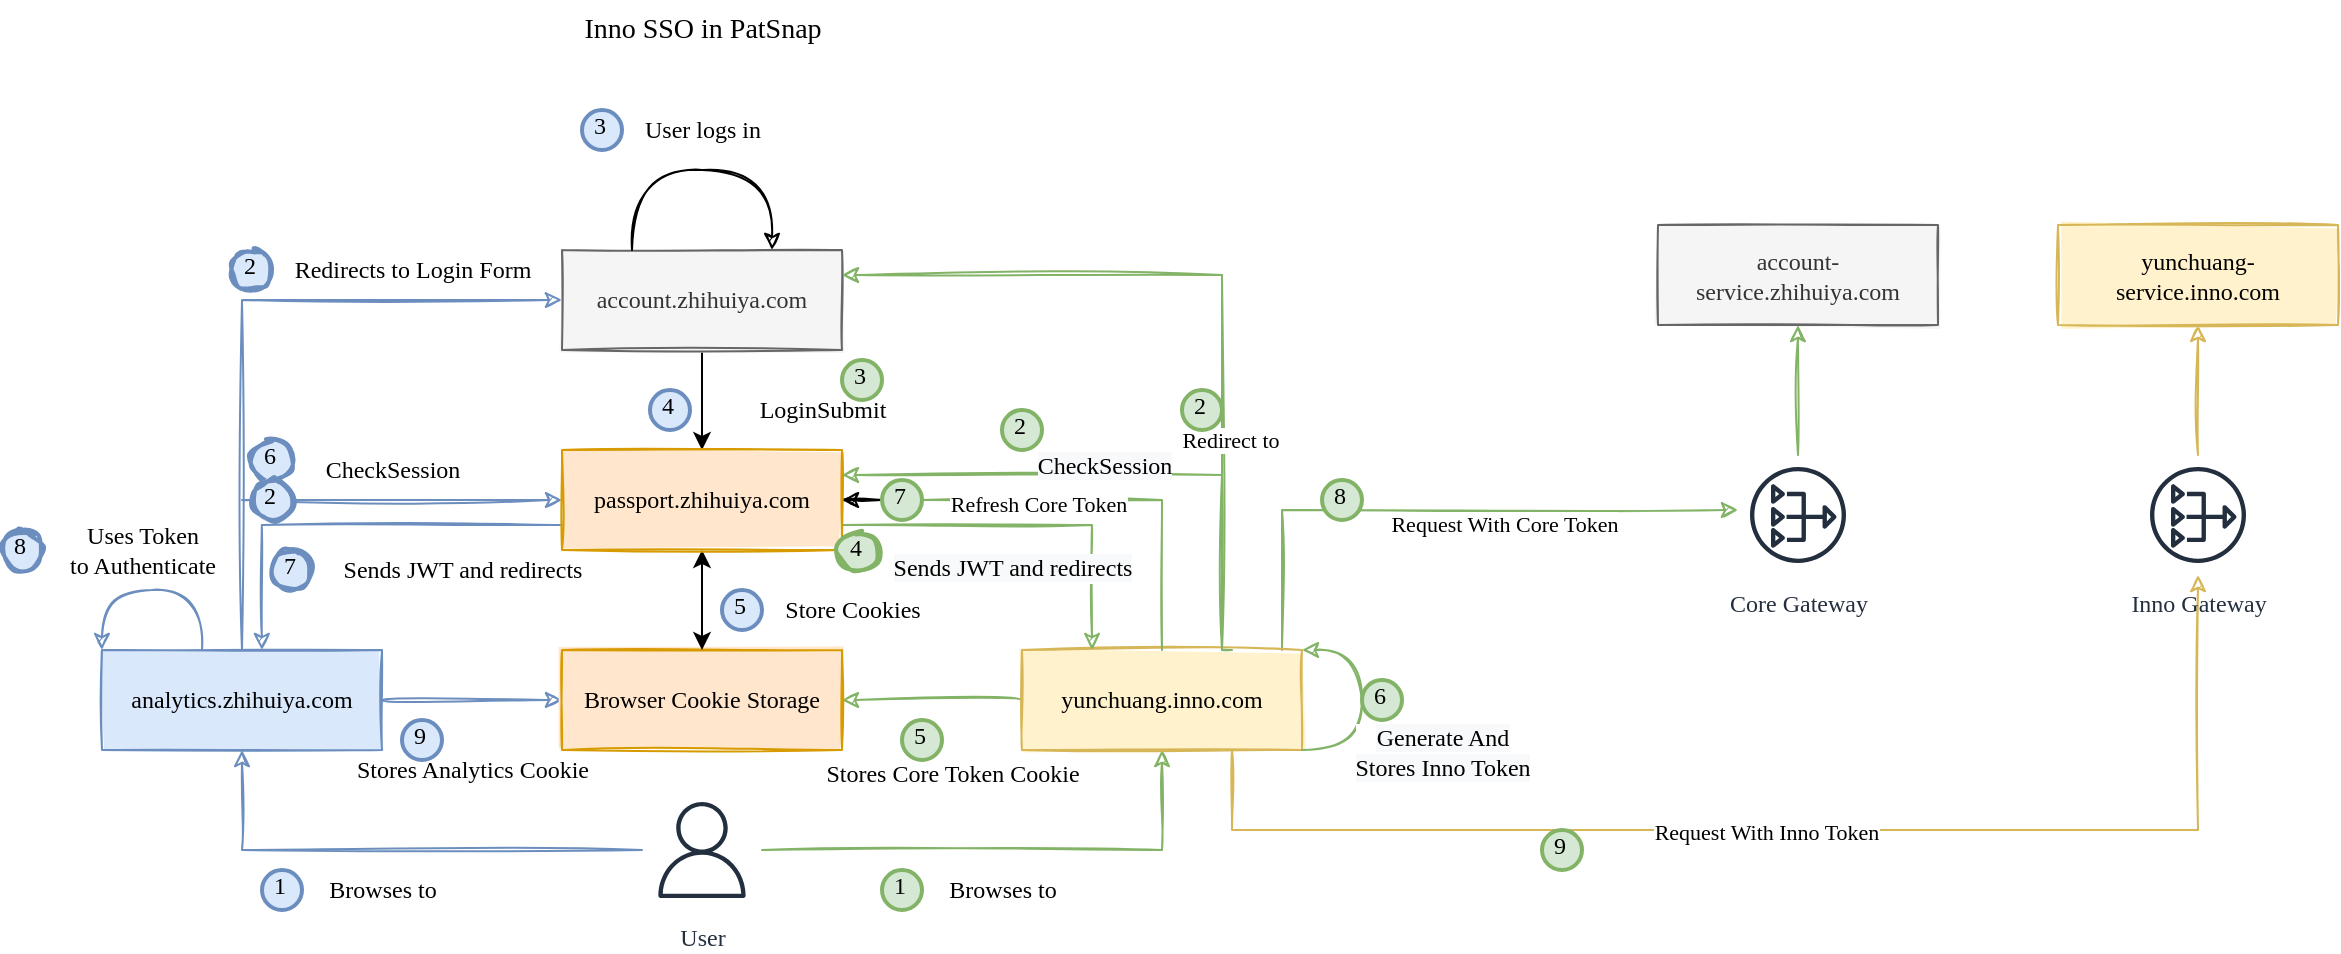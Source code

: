 <mxfile version="20.3.6" type="github">
  <diagram id="T2TmQAWpMwrT0eOuISGU" name="第 1 页">
    <mxGraphModel dx="919" dy="623" grid="1" gridSize="10" guides="1" tooltips="1" connect="1" arrows="1" fold="1" page="1" pageScale="1" pageWidth="827" pageHeight="1169" math="0" shadow="0">
      <root>
        <mxCell id="0" />
        <mxCell id="1" parent="0" />
        <mxCell id="dcGf15FAC06Pwwm3CJWd-1" style="edgeStyle=orthogonalEdgeStyle;rounded=0;orthogonalLoop=1;jettySize=auto;html=1;entryX=0.5;entryY=1;entryDx=0;entryDy=0;fontFamily=Comic Sans MS;fillColor=#dae8fc;strokeColor=#6c8ebf;sketch=1;" edge="1" parent="1" source="dcGf15FAC06Pwwm3CJWd-3" target="dcGf15FAC06Pwwm3CJWd-7">
          <mxGeometry relative="1" as="geometry" />
        </mxCell>
        <mxCell id="dcGf15FAC06Pwwm3CJWd-2" style="edgeStyle=orthogonalEdgeStyle;rounded=0;orthogonalLoop=1;jettySize=auto;html=1;entryX=0.5;entryY=1;entryDx=0;entryDy=0;fontFamily=Comic Sans MS;fillColor=#d5e8d4;strokeColor=#82b366;sketch=1;" edge="1" parent="1" source="dcGf15FAC06Pwwm3CJWd-3" target="dcGf15FAC06Pwwm3CJWd-10">
          <mxGeometry relative="1" as="geometry" />
        </mxCell>
        <mxCell id="dcGf15FAC06Pwwm3CJWd-3" value="User" style="outlineConnect=0;fontColor=#232F3E;gradientColor=none;strokeColor=#232F3E;fillColor=none;dashed=0;verticalLabelPosition=bottom;verticalAlign=top;align=center;html=1;fontSize=12;fontStyle=0;aspect=fixed;shape=mxgraph.aws4.resourceIcon;resIcon=mxgraph.aws4.user;fontFamily=Comic Sans MS;sketch=0;" vertex="1" parent="1">
          <mxGeometry x="410" y="600" width="60" height="60" as="geometry" />
        </mxCell>
        <mxCell id="dcGf15FAC06Pwwm3CJWd-4" style="edgeStyle=orthogonalEdgeStyle;rounded=0;orthogonalLoop=1;jettySize=auto;html=1;entryX=0;entryY=0.5;entryDx=0;entryDy=0;fontFamily=Comic Sans MS;fillColor=#dae8fc;strokeColor=#6c8ebf;sketch=1;" edge="1" parent="1" source="dcGf15FAC06Pwwm3CJWd-7" target="dcGf15FAC06Pwwm3CJWd-14">
          <mxGeometry relative="1" as="geometry">
            <Array as="points">
              <mxPoint x="210" y="355" />
            </Array>
          </mxGeometry>
        </mxCell>
        <mxCell id="dcGf15FAC06Pwwm3CJWd-5" style="edgeStyle=orthogonalEdgeStyle;rounded=0;orthogonalLoop=1;jettySize=auto;html=1;entryX=0;entryY=0.5;entryDx=0;entryDy=0;fontFamily=Comic Sans MS;fillColor=#dae8fc;strokeColor=#6c8ebf;startArrow=none;sketch=1;" edge="1" parent="1" source="dcGf15FAC06Pwwm3CJWd-50" target="dcGf15FAC06Pwwm3CJWd-19">
          <mxGeometry relative="1" as="geometry">
            <Array as="points">
              <mxPoint x="210" y="455" />
            </Array>
          </mxGeometry>
        </mxCell>
        <mxCell id="dcGf15FAC06Pwwm3CJWd-6" value="" style="edgeStyle=orthogonalEdgeStyle;curved=1;orthogonalLoop=1;jettySize=auto;html=1;fontFamily=Comic Sans MS;fillColor=#dae8fc;strokeColor=#6c8ebf;sketch=1;" edge="1" parent="1" source="dcGf15FAC06Pwwm3CJWd-7" target="dcGf15FAC06Pwwm3CJWd-15">
          <mxGeometry relative="1" as="geometry" />
        </mxCell>
        <mxCell id="dcGf15FAC06Pwwm3CJWd-7" value="analytics.zhihuiya.com" style="rounded=0;whiteSpace=wrap;html=1;fontFamily=Comic Sans MS;fillColor=#dae8fc;strokeColor=#6c8ebf;fillStyle=solid;sketch=1;" vertex="1" parent="1">
          <mxGeometry x="140" y="530" width="140" height="50" as="geometry" />
        </mxCell>
        <mxCell id="dcGf15FAC06Pwwm3CJWd-8" value="" style="edgeStyle=orthogonalEdgeStyle;curved=1;orthogonalLoop=1;jettySize=auto;html=1;fontFamily=Comic Sans MS;fillColor=#d5e8d4;strokeColor=#82b366;sketch=1;" edge="1" parent="1" source="dcGf15FAC06Pwwm3CJWd-10" target="dcGf15FAC06Pwwm3CJWd-15">
          <mxGeometry relative="1" as="geometry" />
        </mxCell>
        <mxCell id="dcGf15FAC06Pwwm3CJWd-9" style="edgeStyle=orthogonalEdgeStyle;rounded=0;orthogonalLoop=1;jettySize=auto;html=1;entryX=1;entryY=0.25;entryDx=0;entryDy=0;fontFamily=Comic Sans MS;startArrow=none;startFill=0;fillColor=#d5e8d4;strokeColor=#82b366;sketch=1;" edge="1" parent="1" target="dcGf15FAC06Pwwm3CJWd-14">
          <mxGeometry relative="1" as="geometry">
            <Array as="points">
              <mxPoint x="700" y="343" />
            </Array>
            <mxPoint x="700" y="530" as="sourcePoint" />
          </mxGeometry>
        </mxCell>
        <mxCell id="dcGf15FAC06Pwwm3CJWd-53" value="&lt;font face=&quot;Comic Sans MS&quot;&gt;Redirect to&lt;/font&gt;" style="edgeLabel;html=1;align=center;verticalAlign=middle;resizable=0;points=[];" vertex="1" connectable="0" parent="dcGf15FAC06Pwwm3CJWd-9">
          <mxGeometry x="-0.442" y="-4" relative="1" as="geometry">
            <mxPoint as="offset" />
          </mxGeometry>
        </mxCell>
        <mxCell id="dcGf15FAC06Pwwm3CJWd-88" style="edgeStyle=orthogonalEdgeStyle;rounded=0;sketch=1;orthogonalLoop=1;jettySize=auto;html=1;fontFamily=Comic Sans MS;jumpStyle=none;fillColor=#d5e8d4;strokeColor=#82b366;" edge="1" parent="1" source="dcGf15FAC06Pwwm3CJWd-10" target="dcGf15FAC06Pwwm3CJWd-87">
          <mxGeometry relative="1" as="geometry">
            <mxPoint x="810" y="460" as="targetPoint" />
            <Array as="points">
              <mxPoint x="730" y="460" />
            </Array>
          </mxGeometry>
        </mxCell>
        <mxCell id="dcGf15FAC06Pwwm3CJWd-94" value="Request With Core Token" style="edgeLabel;html=1;align=center;verticalAlign=middle;resizable=0;points=[];fontFamily=Comic Sans MS;" vertex="1" connectable="0" parent="dcGf15FAC06Pwwm3CJWd-88">
          <mxGeometry x="-0.347" y="-2" relative="1" as="geometry">
            <mxPoint x="83" y="5" as="offset" />
          </mxGeometry>
        </mxCell>
        <mxCell id="dcGf15FAC06Pwwm3CJWd-90" style="edgeStyle=orthogonalEdgeStyle;rounded=0;sketch=1;jumpStyle=none;orthogonalLoop=1;jettySize=auto;html=1;entryX=1;entryY=0.5;entryDx=0;entryDy=0;shadow=0;fontFamily=Comic Sans MS;startArrow=none;" edge="1" parent="1" source="dcGf15FAC06Pwwm3CJWd-91" target="dcGf15FAC06Pwwm3CJWd-19">
          <mxGeometry relative="1" as="geometry">
            <Array as="points" />
          </mxGeometry>
        </mxCell>
        <mxCell id="dcGf15FAC06Pwwm3CJWd-97" style="edgeStyle=orthogonalEdgeStyle;rounded=0;sketch=1;jumpStyle=none;orthogonalLoop=1;jettySize=auto;html=1;shadow=0;fontFamily=Comic Sans MS;exitX=0.75;exitY=1;exitDx=0;exitDy=0;fillColor=#fff2cc;strokeColor=#d6b656;" edge="1" parent="1" source="dcGf15FAC06Pwwm3CJWd-10" target="dcGf15FAC06Pwwm3CJWd-74">
          <mxGeometry relative="1" as="geometry">
            <Array as="points">
              <mxPoint x="705" y="620" />
              <mxPoint x="1188" y="620" />
            </Array>
          </mxGeometry>
        </mxCell>
        <mxCell id="dcGf15FAC06Pwwm3CJWd-98" value="Request With Inno Token" style="edgeLabel;html=1;align=center;verticalAlign=middle;resizable=0;points=[];fontFamily=Comic Sans MS;" vertex="1" connectable="0" parent="dcGf15FAC06Pwwm3CJWd-97">
          <mxGeometry x="-0.056" y="-1" relative="1" as="geometry">
            <mxPoint as="offset" />
          </mxGeometry>
        </mxCell>
        <mxCell id="dcGf15FAC06Pwwm3CJWd-10" value="yunchuang.inno.com" style="rounded=0;whiteSpace=wrap;html=1;fontFamily=Comic Sans MS;fillColor=#fff2cc;strokeColor=#d6b656;fillStyle=solid;sketch=1;" vertex="1" parent="1">
          <mxGeometry x="600" y="530" width="140" height="50" as="geometry" />
        </mxCell>
        <mxCell id="dcGf15FAC06Pwwm3CJWd-11" value="1" style="ellipse;whiteSpace=wrap;html=1;aspect=fixed;strokeWidth=2;fontFamily=Tahoma;spacingBottom=4;spacingRight=2;strokeColor=#6c8ebf;fillColor=#dae8fc;fillStyle=solid;" vertex="1" parent="1">
          <mxGeometry x="220" y="640" width="20" height="20" as="geometry" />
        </mxCell>
        <mxCell id="dcGf15FAC06Pwwm3CJWd-12" value="Browses to" style="text;html=1;align=center;verticalAlign=middle;resizable=0;points=[];autosize=1;strokeColor=none;fillColor=none;fontFamily=Comic Sans MS;" vertex="1" parent="1">
          <mxGeometry x="240" y="640" width="80" height="20" as="geometry" />
        </mxCell>
        <mxCell id="dcGf15FAC06Pwwm3CJWd-13" value="" style="edgeStyle=orthogonalEdgeStyle;rounded=0;orthogonalLoop=1;jettySize=auto;html=1;fontFamily=Comic Sans MS;startArrow=none;startFill=0;" edge="1" parent="1" source="dcGf15FAC06Pwwm3CJWd-14" target="dcGf15FAC06Pwwm3CJWd-19">
          <mxGeometry relative="1" as="geometry" />
        </mxCell>
        <mxCell id="dcGf15FAC06Pwwm3CJWd-54" style="edgeStyle=orthogonalEdgeStyle;rounded=0;orthogonalLoop=1;jettySize=auto;html=1;entryX=1;entryY=0.25;entryDx=0;entryDy=0;fontFamily=Comic Sans MS;fillColor=#d5e8d4;strokeColor=#82b366;exitX=0.75;exitY=0;exitDx=0;exitDy=0;sketch=1;" edge="1" parent="1" source="dcGf15FAC06Pwwm3CJWd-10" target="dcGf15FAC06Pwwm3CJWd-19">
          <mxGeometry relative="1" as="geometry">
            <Array as="points">
              <mxPoint x="700" y="530" />
              <mxPoint x="700" y="443" />
            </Array>
          </mxGeometry>
        </mxCell>
        <mxCell id="dcGf15FAC06Pwwm3CJWd-59" value="&lt;span style=&quot;font-size: 12px; background-color: rgb(248, 249, 250);&quot;&gt;CheckSession&lt;/span&gt;" style="edgeLabel;html=1;align=center;verticalAlign=middle;resizable=0;points=[];fontFamily=Comic Sans MS;" vertex="1" connectable="0" parent="dcGf15FAC06Pwwm3CJWd-54">
          <mxGeometry x="0.072" y="1" relative="1" as="geometry">
            <mxPoint y="-6" as="offset" />
          </mxGeometry>
        </mxCell>
        <mxCell id="dcGf15FAC06Pwwm3CJWd-14" value="account.zhihuiya.com" style="rounded=0;whiteSpace=wrap;html=1;fontFamily=Comic Sans MS;fillColor=#f5f5f5;fontColor=#333333;strokeColor=#666666;fillStyle=solid;sketch=1;" vertex="1" parent="1">
          <mxGeometry x="370" y="330" width="140" height="50" as="geometry" />
        </mxCell>
        <mxCell id="dcGf15FAC06Pwwm3CJWd-15" value="Browser Cookie Storage" style="rounded=0;whiteSpace=wrap;html=1;fontFamily=Comic Sans MS;fillColor=#ffe6cc;strokeColor=#d79b00;fillStyle=solid;sketch=1;" vertex="1" parent="1">
          <mxGeometry x="370" y="530" width="140" height="50" as="geometry" />
        </mxCell>
        <mxCell id="dcGf15FAC06Pwwm3CJWd-16" value="" style="edgeStyle=orthogonalEdgeStyle;orthogonalLoop=1;jettySize=auto;html=1;fontFamily=Comic Sans MS;rounded=0;startArrow=classic;startFill=1;" edge="1" parent="1" source="dcGf15FAC06Pwwm3CJWd-19" target="dcGf15FAC06Pwwm3CJWd-15">
          <mxGeometry relative="1" as="geometry" />
        </mxCell>
        <mxCell id="dcGf15FAC06Pwwm3CJWd-17" style="edgeStyle=orthogonalEdgeStyle;rounded=0;orthogonalLoop=1;jettySize=auto;html=1;entryX=0.571;entryY=0;entryDx=0;entryDy=0;entryPerimeter=0;fontFamily=Comic Sans MS;startArrow=none;startFill=0;exitX=0;exitY=0.75;exitDx=0;exitDy=0;fillColor=#dae8fc;strokeColor=#6c8ebf;sketch=1;" edge="1" parent="1" source="dcGf15FAC06Pwwm3CJWd-19" target="dcGf15FAC06Pwwm3CJWd-7">
          <mxGeometry relative="1" as="geometry" />
        </mxCell>
        <mxCell id="dcGf15FAC06Pwwm3CJWd-71" style="edgeStyle=orthogonalEdgeStyle;rounded=0;orthogonalLoop=1;jettySize=auto;html=1;fontFamily=Comic Sans MS;exitX=1;exitY=0.75;exitDx=0;exitDy=0;fillColor=#d5e8d4;strokeColor=#82b366;sketch=1;entryX=0.25;entryY=0;entryDx=0;entryDy=0;" edge="1" parent="1" source="dcGf15FAC06Pwwm3CJWd-19" target="dcGf15FAC06Pwwm3CJWd-10">
          <mxGeometry relative="1" as="geometry" />
        </mxCell>
        <mxCell id="dcGf15FAC06Pwwm3CJWd-72" value="&lt;span style=&quot;font-size: 12px; background-color: rgb(248, 249, 250);&quot;&gt;Sends JWT and redirects&lt;/span&gt;" style="edgeLabel;html=1;align=center;verticalAlign=middle;resizable=0;points=[];fontFamily=Comic Sans MS;" vertex="1" connectable="0" parent="dcGf15FAC06Pwwm3CJWd-71">
          <mxGeometry x="-0.236" y="-1" relative="1" as="geometry">
            <mxPoint x="13" y="20" as="offset" />
          </mxGeometry>
        </mxCell>
        <mxCell id="dcGf15FAC06Pwwm3CJWd-19" value="passport.zhihuiya.com" style="rounded=0;whiteSpace=wrap;html=1;fontFamily=Comic Sans MS;fillColor=#ffe6cc;strokeColor=#d79b00;fillStyle=solid;sketch=1;" vertex="1" parent="1">
          <mxGeometry x="370" y="430" width="140" height="50" as="geometry" />
        </mxCell>
        <mxCell id="dcGf15FAC06Pwwm3CJWd-20" value="2" style="ellipse;whiteSpace=wrap;html=1;aspect=fixed;strokeWidth=2;fontFamily=Tahoma;spacingBottom=4;spacingRight=2;strokeColor=#6c8ebf;fillStyle=solid;fillColor=#dae8fc;sketch=1;" vertex="1" parent="1">
          <mxGeometry x="205" y="330" width="20" height="20" as="geometry" />
        </mxCell>
        <mxCell id="dcGf15FAC06Pwwm3CJWd-21" value="Redirects to Login Form" style="text;html=1;align=center;verticalAlign=middle;resizable=0;points=[];autosize=1;strokeColor=none;fillColor=none;fontFamily=Comic Sans MS;sketch=1;" vertex="1" parent="1">
          <mxGeometry x="220" y="330" width="150" height="20" as="geometry" />
        </mxCell>
        <mxCell id="dcGf15FAC06Pwwm3CJWd-22" value="6" style="ellipse;whiteSpace=wrap;html=1;aspect=fixed;strokeWidth=2;fontFamily=Tahoma;spacingBottom=4;spacingRight=2;strokeColor=#6c8ebf;fillStyle=solid;fillColor=#dae8fc;sketch=1;" vertex="1" parent="1">
          <mxGeometry x="215" y="425" width="20" height="20" as="geometry" />
        </mxCell>
        <mxCell id="dcGf15FAC06Pwwm3CJWd-23" value="CheckSession" style="text;html=1;align=center;verticalAlign=middle;resizable=0;points=[];autosize=1;strokeColor=none;fillColor=none;fontFamily=Comic Sans MS;sketch=1;" vertex="1" parent="1">
          <mxGeometry x="240" y="430" width="90" height="20" as="geometry" />
        </mxCell>
        <mxCell id="dcGf15FAC06Pwwm3CJWd-24" value="3" style="ellipse;whiteSpace=wrap;html=1;aspect=fixed;strokeWidth=2;fontFamily=Tahoma;spacingBottom=4;spacingRight=2;strokeColor=#6c8ebf;fillStyle=solid;fillColor=#dae8fc;" vertex="1" parent="1">
          <mxGeometry x="380" y="260" width="20" height="20" as="geometry" />
        </mxCell>
        <mxCell id="dcGf15FAC06Pwwm3CJWd-25" value="User logs in" style="text;html=1;align=center;verticalAlign=middle;resizable=0;points=[];autosize=1;strokeColor=none;fillColor=none;fontFamily=Comic Sans MS;" vertex="1" parent="1">
          <mxGeometry x="400" y="260" width="80" height="20" as="geometry" />
        </mxCell>
        <mxCell id="dcGf15FAC06Pwwm3CJWd-26" style="edgeStyle=orthogonalEdgeStyle;orthogonalLoop=1;jettySize=auto;html=1;entryX=0.75;entryY=0;entryDx=0;entryDy=0;fontFamily=Comic Sans MS;exitX=0.25;exitY=0;exitDx=0;exitDy=0;curved=1;sketch=1;" edge="1" parent="1" source="dcGf15FAC06Pwwm3CJWd-14" target="dcGf15FAC06Pwwm3CJWd-14">
          <mxGeometry relative="1" as="geometry">
            <Array as="points">
              <mxPoint x="405" y="290" />
              <mxPoint x="475" y="290" />
            </Array>
          </mxGeometry>
        </mxCell>
        <mxCell id="dcGf15FAC06Pwwm3CJWd-27" value="LoginSubmit" style="text;html=1;align=center;verticalAlign=middle;resizable=0;points=[];autosize=1;strokeColor=none;fillColor=none;fontFamily=Comic Sans MS;" vertex="1" parent="1">
          <mxGeometry x="460" y="400" width="80" height="20" as="geometry" />
        </mxCell>
        <mxCell id="dcGf15FAC06Pwwm3CJWd-28" value="4" style="ellipse;whiteSpace=wrap;html=1;aspect=fixed;strokeWidth=2;fontFamily=Tahoma;spacingBottom=4;spacingRight=2;strokeColor=#6c8ebf;fillStyle=solid;fillColor=#dae8fc;" vertex="1" parent="1">
          <mxGeometry x="414" y="400" width="20" height="20" as="geometry" />
        </mxCell>
        <mxCell id="dcGf15FAC06Pwwm3CJWd-29" value="5" style="ellipse;whiteSpace=wrap;html=1;aspect=fixed;strokeWidth=2;fontFamily=Tahoma;spacingBottom=4;spacingRight=2;strokeColor=#6c8ebf;fillStyle=solid;fillColor=#dae8fc;" vertex="1" parent="1">
          <mxGeometry x="450" y="500" width="20" height="20" as="geometry" />
        </mxCell>
        <mxCell id="dcGf15FAC06Pwwm3CJWd-30" value="Store Cookies" style="text;html=1;align=center;verticalAlign=middle;resizable=0;points=[];autosize=1;strokeColor=none;fillColor=none;fontFamily=Comic Sans MS;" vertex="1" parent="1">
          <mxGeometry x="470" y="500" width="90" height="20" as="geometry" />
        </mxCell>
        <mxCell id="dcGf15FAC06Pwwm3CJWd-31" value="7" style="ellipse;whiteSpace=wrap;html=1;aspect=fixed;strokeWidth=2;fontFamily=Tahoma;spacingBottom=4;spacingRight=2;strokeColor=#6c8ebf;fillStyle=solid;fillColor=#dae8fc;sketch=1;" vertex="1" parent="1">
          <mxGeometry x="225" y="480" width="20" height="20" as="geometry" />
        </mxCell>
        <mxCell id="dcGf15FAC06Pwwm3CJWd-32" value="Sends JWT and redirects" style="text;html=1;align=center;verticalAlign=middle;resizable=0;points=[];autosize=1;strokeColor=none;fillColor=none;fontFamily=Comic Sans MS;sketch=1;" vertex="1" parent="1">
          <mxGeometry x="240" y="480" width="160" height="20" as="geometry" />
        </mxCell>
        <mxCell id="dcGf15FAC06Pwwm3CJWd-33" style="edgeStyle=orthogonalEdgeStyle;orthogonalLoop=1;jettySize=auto;html=1;fontFamily=Comic Sans MS;startArrow=none;startFill=0;curved=1;fillColor=#dae8fc;strokeColor=#6c8ebf;sketch=1;" edge="1" parent="1" target="dcGf15FAC06Pwwm3CJWd-7">
          <mxGeometry relative="1" as="geometry">
            <mxPoint x="190" y="530" as="sourcePoint" />
            <Array as="points">
              <mxPoint x="190" y="530" />
              <mxPoint x="190" y="500" />
              <mxPoint x="140" y="500" />
            </Array>
          </mxGeometry>
        </mxCell>
        <mxCell id="dcGf15FAC06Pwwm3CJWd-34" value="8" style="ellipse;whiteSpace=wrap;html=1;aspect=fixed;strokeWidth=2;fontFamily=Tahoma;spacingBottom=4;spacingRight=2;strokeColor=#6c8ebf;fillStyle=solid;fillColor=#dae8fc;sketch=1;" vertex="1" parent="1">
          <mxGeometry x="90" y="470" width="20" height="20" as="geometry" />
        </mxCell>
        <mxCell id="dcGf15FAC06Pwwm3CJWd-35" value="Uses Token &lt;br&gt;to Authenticate" style="text;html=1;align=center;verticalAlign=middle;resizable=0;points=[];autosize=1;strokeColor=none;fillColor=none;fontFamily=Comic Sans MS;sketch=1;" vertex="1" parent="1">
          <mxGeometry x="105" y="465" width="110" height="30" as="geometry" />
        </mxCell>
        <mxCell id="dcGf15FAC06Pwwm3CJWd-36" value="9" style="ellipse;whiteSpace=wrap;html=1;aspect=fixed;strokeWidth=2;fontFamily=Tahoma;spacingBottom=4;spacingRight=2;strokeColor=#6c8ebf;fillStyle=solid;fillColor=#dae8fc;" vertex="1" parent="1">
          <mxGeometry x="290" y="565" width="20" height="20" as="geometry" />
        </mxCell>
        <mxCell id="dcGf15FAC06Pwwm3CJWd-37" value="Stores Analytics Cookie" style="text;html=1;align=center;verticalAlign=middle;resizable=0;points=[];autosize=1;strokeColor=none;fillColor=none;fontFamily=Comic Sans MS;" vertex="1" parent="1">
          <mxGeometry x="250" y="580" width="150" height="20" as="geometry" />
        </mxCell>
        <mxCell id="dcGf15FAC06Pwwm3CJWd-38" value="1" style="ellipse;whiteSpace=wrap;html=1;aspect=fixed;strokeWidth=2;fontFamily=Tahoma;spacingBottom=4;spacingRight=2;strokeColor=#82b366;fillStyle=solid;fillColor=#d5e8d4;" vertex="1" parent="1">
          <mxGeometry x="530" y="640" width="20" height="20" as="geometry" />
        </mxCell>
        <mxCell id="dcGf15FAC06Pwwm3CJWd-39" value="Browses to" style="text;html=1;align=center;verticalAlign=middle;resizable=0;points=[];autosize=1;strokeColor=none;fillColor=none;fontFamily=Comic Sans MS;" vertex="1" parent="1">
          <mxGeometry x="550" y="640" width="80" height="20" as="geometry" />
        </mxCell>
        <mxCell id="dcGf15FAC06Pwwm3CJWd-48" value="Stores Core Token Cookie" style="text;html=1;align=center;verticalAlign=middle;resizable=0;points=[];autosize=1;strokeColor=none;fillColor=none;fontFamily=Comic Sans MS;" vertex="1" parent="1">
          <mxGeometry x="480" y="577" width="170" height="30" as="geometry" />
        </mxCell>
        <mxCell id="dcGf15FAC06Pwwm3CJWd-49" value="&lt;font style=&quot;font-size: 14px&quot;&gt;Inno SSO in PatSnap&lt;/font&gt;" style="text;html=1;align=center;verticalAlign=middle;resizable=0;points=[];autosize=1;strokeColor=none;fillColor=none;fontFamily=Comic Sans MS;" vertex="1" parent="1">
          <mxGeometry x="360" y="205" width="160" height="30" as="geometry" />
        </mxCell>
        <mxCell id="dcGf15FAC06Pwwm3CJWd-50" value="2" style="ellipse;whiteSpace=wrap;html=1;aspect=fixed;strokeWidth=2;fontFamily=Tahoma;spacingBottom=4;spacingRight=2;strokeColor=#6c8ebf;fillStyle=solid;fillColor=#dae8fc;sketch=1;" vertex="1" parent="1">
          <mxGeometry x="215" y="445" width="20" height="20" as="geometry" />
        </mxCell>
        <mxCell id="dcGf15FAC06Pwwm3CJWd-57" value="2" style="ellipse;whiteSpace=wrap;html=1;aspect=fixed;strokeWidth=2;fontFamily=Tahoma;spacingBottom=4;spacingRight=2;strokeColor=#82b366;fillStyle=solid;fillColor=#d5e8d4;" vertex="1" parent="1">
          <mxGeometry x="680" y="400" width="20" height="20" as="geometry" />
        </mxCell>
        <mxCell id="dcGf15FAC06Pwwm3CJWd-58" value="4" style="ellipse;whiteSpace=wrap;html=1;aspect=fixed;strokeWidth=2;fontFamily=Tahoma;spacingBottom=4;spacingRight=2;strokeColor=#82b366;fillStyle=solid;fillColor=#d5e8d4;sketch=1;" vertex="1" parent="1">
          <mxGeometry x="508" y="471" width="20" height="20" as="geometry" />
        </mxCell>
        <mxCell id="dcGf15FAC06Pwwm3CJWd-61" value="3" style="ellipse;whiteSpace=wrap;html=1;aspect=fixed;strokeWidth=2;fontFamily=Tahoma;spacingBottom=4;spacingRight=2;strokeColor=#82b366;fillStyle=solid;fillColor=#d5e8d4;" vertex="1" parent="1">
          <mxGeometry x="510" y="385" width="20" height="20" as="geometry" />
        </mxCell>
        <mxCell id="dcGf15FAC06Pwwm3CJWd-63" value="2" style="ellipse;whiteSpace=wrap;html=1;aspect=fixed;strokeWidth=2;fontFamily=Tahoma;spacingBottom=4;spacingRight=2;strokeColor=#82b366;fillStyle=solid;fillColor=#d5e8d4;" vertex="1" parent="1">
          <mxGeometry x="590" y="410" width="20" height="20" as="geometry" />
        </mxCell>
        <mxCell id="dcGf15FAC06Pwwm3CJWd-73" value="5" style="ellipse;whiteSpace=wrap;html=1;aspect=fixed;strokeWidth=2;fontFamily=Tahoma;spacingBottom=4;spacingRight=2;strokeColor=#82b366;fillStyle=solid;fillColor=#d5e8d4;" vertex="1" parent="1">
          <mxGeometry x="540" y="565" width="20" height="20" as="geometry" />
        </mxCell>
        <mxCell id="dcGf15FAC06Pwwm3CJWd-100" style="edgeStyle=orthogonalEdgeStyle;rounded=0;sketch=1;jumpStyle=none;orthogonalLoop=1;jettySize=auto;html=1;entryX=0.5;entryY=1;entryDx=0;entryDy=0;shadow=0;fontFamily=Comic Sans MS;fillColor=#fff2cc;strokeColor=#d6b656;" edge="1" parent="1" source="dcGf15FAC06Pwwm3CJWd-74" target="dcGf15FAC06Pwwm3CJWd-85">
          <mxGeometry relative="1" as="geometry" />
        </mxCell>
        <mxCell id="dcGf15FAC06Pwwm3CJWd-74" value="&lt;font face=&quot;Comic Sans MS&quot;&gt;Inno Gateway&lt;/font&gt;" style="sketch=0;outlineConnect=0;fontColor=#232F3E;gradientColor=none;strokeColor=#232F3E;fillColor=none;dashed=0;verticalLabelPosition=bottom;verticalAlign=top;align=center;html=1;fontSize=12;fontStyle=0;aspect=fixed;shape=mxgraph.aws4.resourceIcon;resIcon=mxgraph.aws4.nat_gateway;" vertex="1" parent="1">
          <mxGeometry x="1158" y="432.5" width="60" height="60" as="geometry" />
        </mxCell>
        <mxCell id="dcGf15FAC06Pwwm3CJWd-80" style="edgeStyle=orthogonalEdgeStyle;orthogonalLoop=1;jettySize=auto;html=1;fontFamily=Comic Sans MS;startArrow=none;startFill=0;curved=1;fillColor=#d5e8d4;strokeColor=#82b366;sketch=1;entryX=1;entryY=0;entryDx=0;entryDy=0;exitX=1;exitY=1;exitDx=0;exitDy=0;exitPerimeter=0;shadow=0;" edge="1" parent="1" source="dcGf15FAC06Pwwm3CJWd-10" target="dcGf15FAC06Pwwm3CJWd-10">
          <mxGeometry relative="1" as="geometry">
            <mxPoint x="750" y="580" as="sourcePoint" />
            <Array as="points">
              <mxPoint x="770" y="580" />
              <mxPoint x="770" y="530" />
            </Array>
            <mxPoint x="760" y="560" as="targetPoint" />
          </mxGeometry>
        </mxCell>
        <mxCell id="dcGf15FAC06Pwwm3CJWd-83" value="&lt;span style=&quot;font-size: 12px; background-color: rgb(248, 249, 250);&quot;&gt;Generate And&lt;/span&gt;&lt;br style=&quot;font-size: 12px; background-color: rgb(248, 249, 250);&quot;&gt;&lt;span style=&quot;font-size: 12px; background-color: rgb(248, 249, 250);&quot;&gt;Stores Inno Token&lt;/span&gt;" style="edgeLabel;html=1;align=center;verticalAlign=middle;resizable=0;points=[];fontFamily=Comic Sans MS;" vertex="1" connectable="0" parent="dcGf15FAC06Pwwm3CJWd-80">
          <mxGeometry x="-0.082" y="1" relative="1" as="geometry">
            <mxPoint x="41" y="21" as="offset" />
          </mxGeometry>
        </mxCell>
        <mxCell id="dcGf15FAC06Pwwm3CJWd-81" value="6" style="ellipse;whiteSpace=wrap;html=1;aspect=fixed;strokeWidth=2;fontFamily=Tahoma;spacingBottom=4;spacingRight=2;strokeColor=#82b366;fillStyle=solid;fillColor=#d5e8d4;" vertex="1" parent="1">
          <mxGeometry x="770" y="545" width="20" height="20" as="geometry" />
        </mxCell>
        <mxCell id="dcGf15FAC06Pwwm3CJWd-84" value="account-service.zhihuiya.com" style="rounded=0;whiteSpace=wrap;html=1;fontFamily=Comic Sans MS;fillColor=#f5f5f5;fontColor=#333333;strokeColor=#666666;fillStyle=solid;sketch=1;" vertex="1" parent="1">
          <mxGeometry x="918" y="317.5" width="140" height="50" as="geometry" />
        </mxCell>
        <mxCell id="dcGf15FAC06Pwwm3CJWd-85" value="yunchuang-service.inno.com" style="rounded=0;whiteSpace=wrap;html=1;fontFamily=Comic Sans MS;fillColor=#fff2cc;strokeColor=#d6b656;fillStyle=solid;sketch=1;" vertex="1" parent="1">
          <mxGeometry x="1118" y="317.5" width="140" height="50" as="geometry" />
        </mxCell>
        <mxCell id="dcGf15FAC06Pwwm3CJWd-96" style="edgeStyle=orthogonalEdgeStyle;rounded=0;sketch=1;jumpStyle=none;orthogonalLoop=1;jettySize=auto;html=1;entryX=0.5;entryY=1;entryDx=0;entryDy=0;shadow=0;fontFamily=Comic Sans MS;fillColor=#d5e8d4;strokeColor=#82b366;" edge="1" parent="1" source="dcGf15FAC06Pwwm3CJWd-87" target="dcGf15FAC06Pwwm3CJWd-84">
          <mxGeometry relative="1" as="geometry" />
        </mxCell>
        <mxCell id="dcGf15FAC06Pwwm3CJWd-87" value="&lt;font face=&quot;Comic Sans MS&quot;&gt;Core Gateway&lt;/font&gt;" style="sketch=0;outlineConnect=0;fontColor=#232F3E;gradientColor=none;strokeColor=#232F3E;fillColor=none;dashed=0;verticalLabelPosition=bottom;verticalAlign=top;align=center;html=1;fontSize=12;fontStyle=0;aspect=fixed;shape=mxgraph.aws4.resourceIcon;resIcon=mxgraph.aws4.nat_gateway;" vertex="1" parent="1">
          <mxGeometry x="958" y="432.5" width="60" height="60" as="geometry" />
        </mxCell>
        <mxCell id="dcGf15FAC06Pwwm3CJWd-91" value="7" style="ellipse;whiteSpace=wrap;html=1;aspect=fixed;strokeWidth=2;fontFamily=Tahoma;spacingBottom=4;spacingRight=2;strokeColor=#82b366;fillStyle=solid;fillColor=#d5e8d4;" vertex="1" parent="1">
          <mxGeometry x="530" y="445" width="20" height="20" as="geometry" />
        </mxCell>
        <mxCell id="dcGf15FAC06Pwwm3CJWd-92" value="" style="edgeStyle=orthogonalEdgeStyle;rounded=0;sketch=1;jumpStyle=none;orthogonalLoop=1;jettySize=auto;html=1;entryX=1;entryY=0.5;entryDx=0;entryDy=0;shadow=0;fontFamily=Comic Sans MS;endArrow=none;fillColor=#d5e8d4;strokeColor=#82b366;" edge="1" parent="1" source="dcGf15FAC06Pwwm3CJWd-10" target="dcGf15FAC06Pwwm3CJWd-91">
          <mxGeometry relative="1" as="geometry">
            <mxPoint x="670" y="530" as="sourcePoint" />
            <mxPoint x="510" y="455" as="targetPoint" />
            <Array as="points">
              <mxPoint x="670" y="455" />
            </Array>
          </mxGeometry>
        </mxCell>
        <mxCell id="dcGf15FAC06Pwwm3CJWd-93" value="Refresh Core Token" style="edgeLabel;html=1;align=center;verticalAlign=middle;resizable=0;points=[];fontFamily=Comic Sans MS;" vertex="1" connectable="0" parent="dcGf15FAC06Pwwm3CJWd-92">
          <mxGeometry x="0.846" y="-3" relative="1" as="geometry">
            <mxPoint x="43" y="5" as="offset" />
          </mxGeometry>
        </mxCell>
        <mxCell id="dcGf15FAC06Pwwm3CJWd-95" value="8" style="ellipse;whiteSpace=wrap;html=1;aspect=fixed;strokeWidth=2;fontFamily=Tahoma;spacingBottom=4;spacingRight=2;strokeColor=#82b366;fillStyle=solid;fillColor=#d5e8d4;" vertex="1" parent="1">
          <mxGeometry x="750" y="445" width="20" height="20" as="geometry" />
        </mxCell>
        <mxCell id="dcGf15FAC06Pwwm3CJWd-99" value="9" style="ellipse;whiteSpace=wrap;html=1;aspect=fixed;strokeWidth=2;fontFamily=Tahoma;spacingBottom=4;spacingRight=2;strokeColor=#82b366;fillStyle=solid;fillColor=#d5e8d4;" vertex="1" parent="1">
          <mxGeometry x="860" y="620" width="20" height="20" as="geometry" />
        </mxCell>
      </root>
    </mxGraphModel>
  </diagram>
</mxfile>
